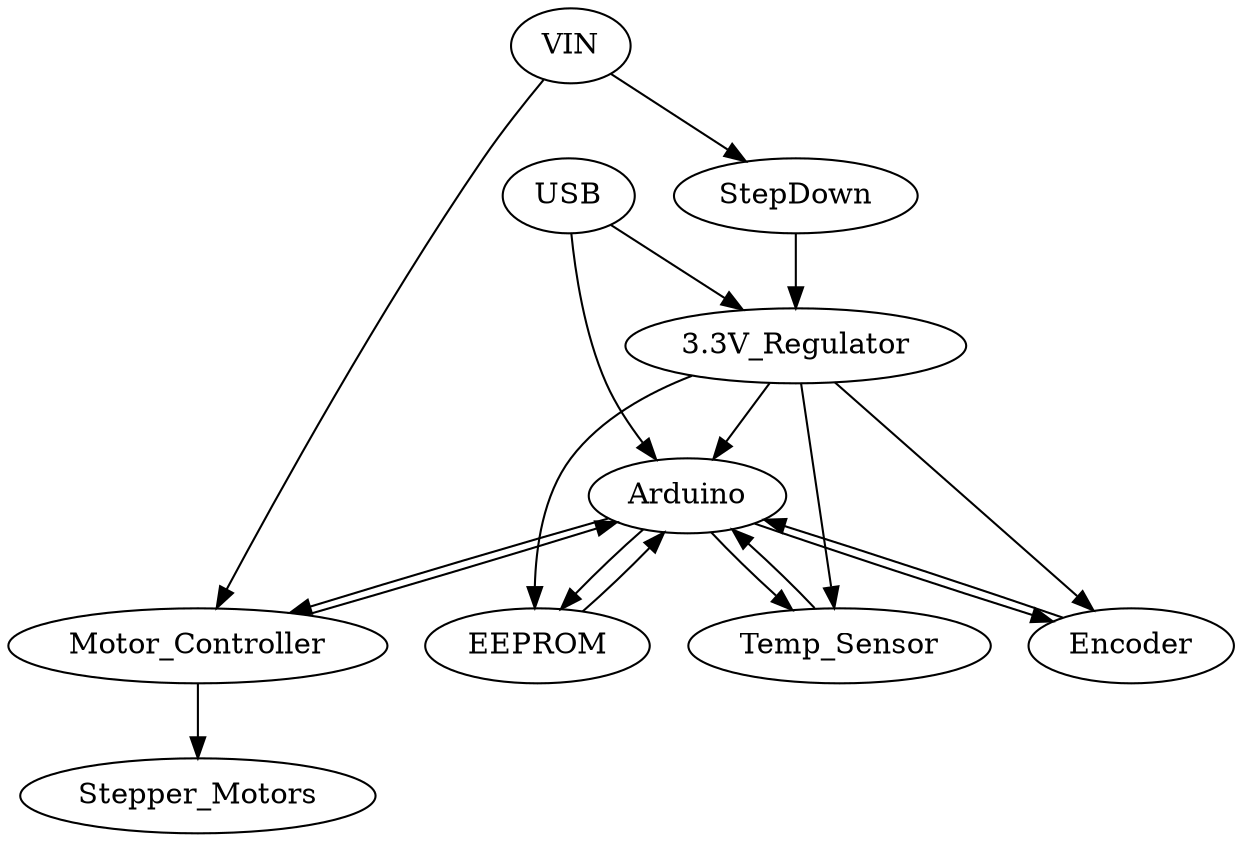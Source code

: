  // The graph name and the semicolons are optional
 digraph konfliktgraph {
     USB -> "3.3V_Regulator";
     USB -> Arduino;
     VIN -> StepDown;
     StepDown -> "3.3V_Regulator";
     "3.3V_Regulator" -> Arduino;
     "3.3V_Regulator" -> Encoder;
     Encoder -> Arduino;
     Arduino -> Encoder;
     Motor_Controller -> Arduino;
     Arduino -> Motor_Controller;
     VIN -> Motor_Controller;
     Motor_Controller -> Stepper_Motors;
     "3.3V_Regulator" -> EEPROM;
     EEPROM -> Arduino;
     Arduino -> EEPROM;
     "3.3V_Regulator" -> Temp_Sensor;
     Temp_Sensor -> Arduino;
     Arduino -> Temp_Sensor;
     //T1 -> T2 [label=z];
 }
